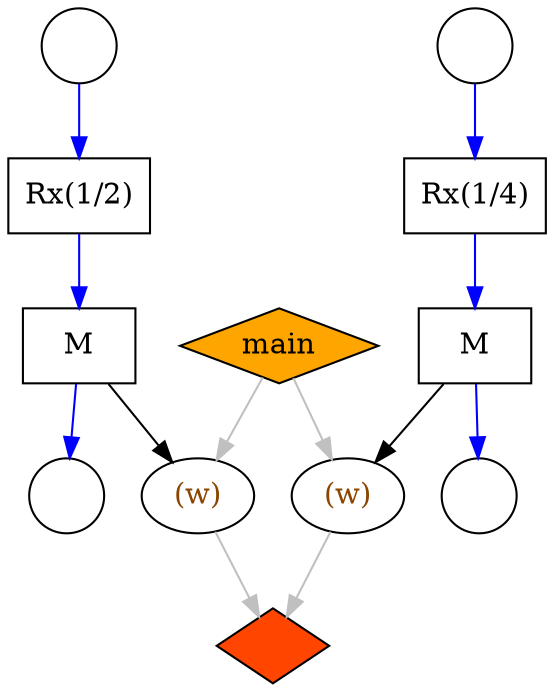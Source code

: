 digraph write2 {
	init [label=main fillcolor=orange shape=diamond style=filled]
	fin [label="" fillcolor=orangered shape=diamond style=filled]
	q0_alloc [label="" shape=circle]
	q1_alloc [label="" shape=circle]
	Rx_q0 [label="Rx(1/4)" shape=rect]
	Rx_q1 [label="Rx(1/2)" shape=rect]
	q0_alloc -> Rx_q0 [color=blue]
	q1_alloc -> Rx_q1 [color=blue]
	M_q0 [label=M shape=rect]
	M_q1 [label=M shape=rect]
	Rx_q0 -> M_q0 [color=blue]
	Rx_q1 -> M_q1 [color=blue]
	q0_free [label="" shape=circle]
	q1_free [label="" shape=circle]
	M_q0 -> q0_free [color=blue]
	M_q1 -> q1_free [color=blue]
	write0 [label="(w)" fontcolor=darkorange4 shape=ellipse]
	write1 [label="(w)" fontcolor=darkorange4 shape=ellipse]
	M_q0 -> write0 [color=black]
	M_q1 -> write1 [color=black]
	init -> write0 [color=grey]
	init -> write1 [color=grey]
	write0 -> fin [color=grey]
	write1 -> fin [color=grey]
}
